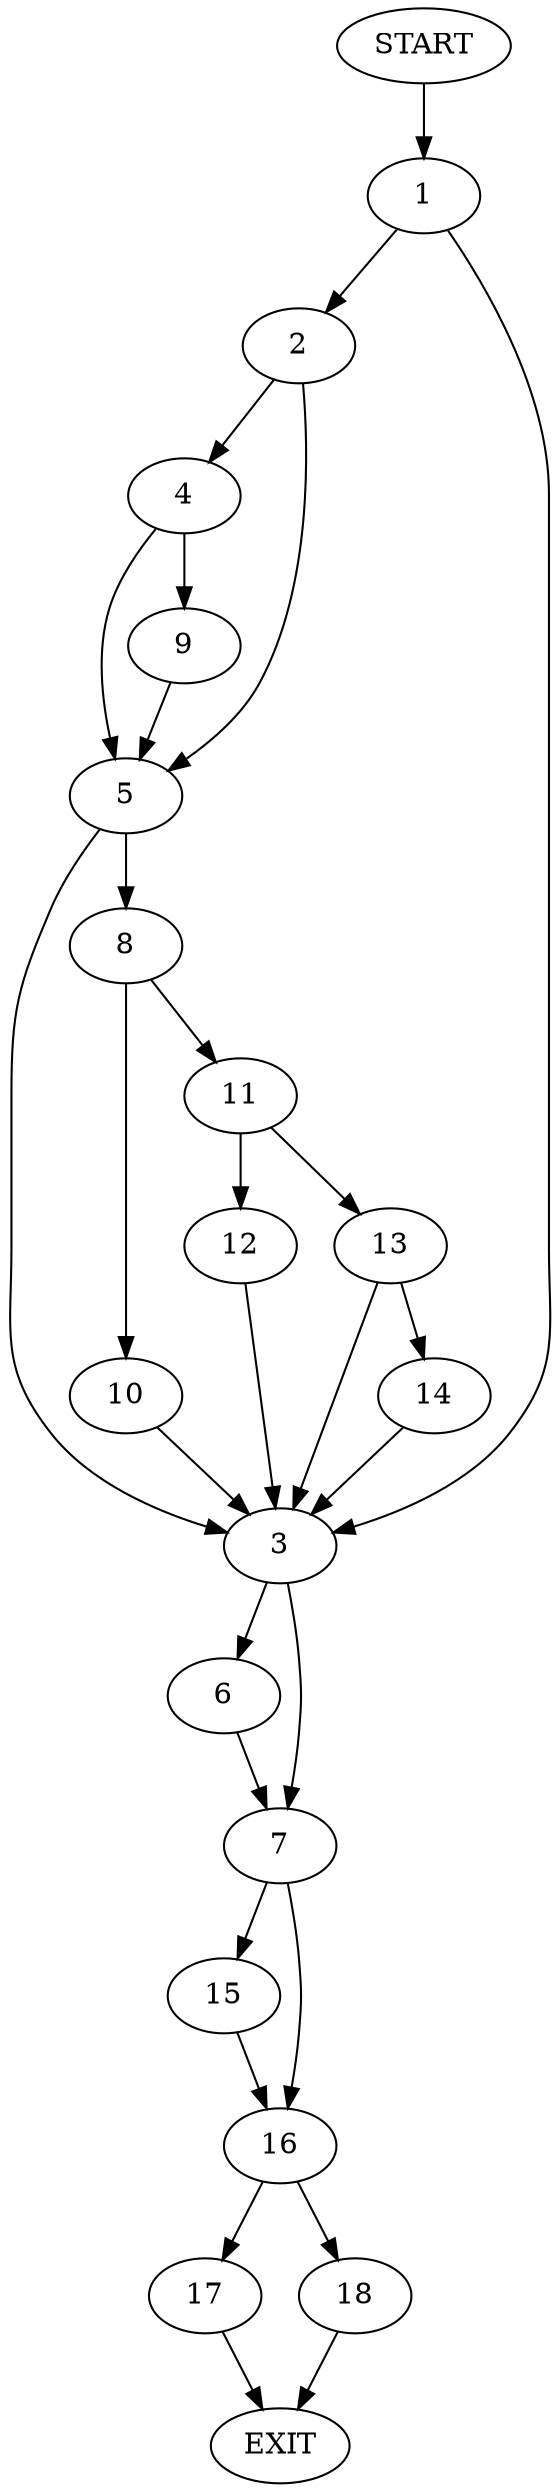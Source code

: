 digraph {
0 [label="START"]
19 [label="EXIT"]
0 -> 1
1 -> 2
1 -> 3
2 -> 4
2 -> 5
3 -> 6
3 -> 7
5 -> 8
5 -> 3
4 -> 9
4 -> 5
9 -> 5
8 -> 10
8 -> 11
10 -> 3
11 -> 12
11 -> 13
13 -> 14
13 -> 3
12 -> 3
14 -> 3
6 -> 7
7 -> 15
7 -> 16
16 -> 17
16 -> 18
15 -> 16
17 -> 19
18 -> 19
}

